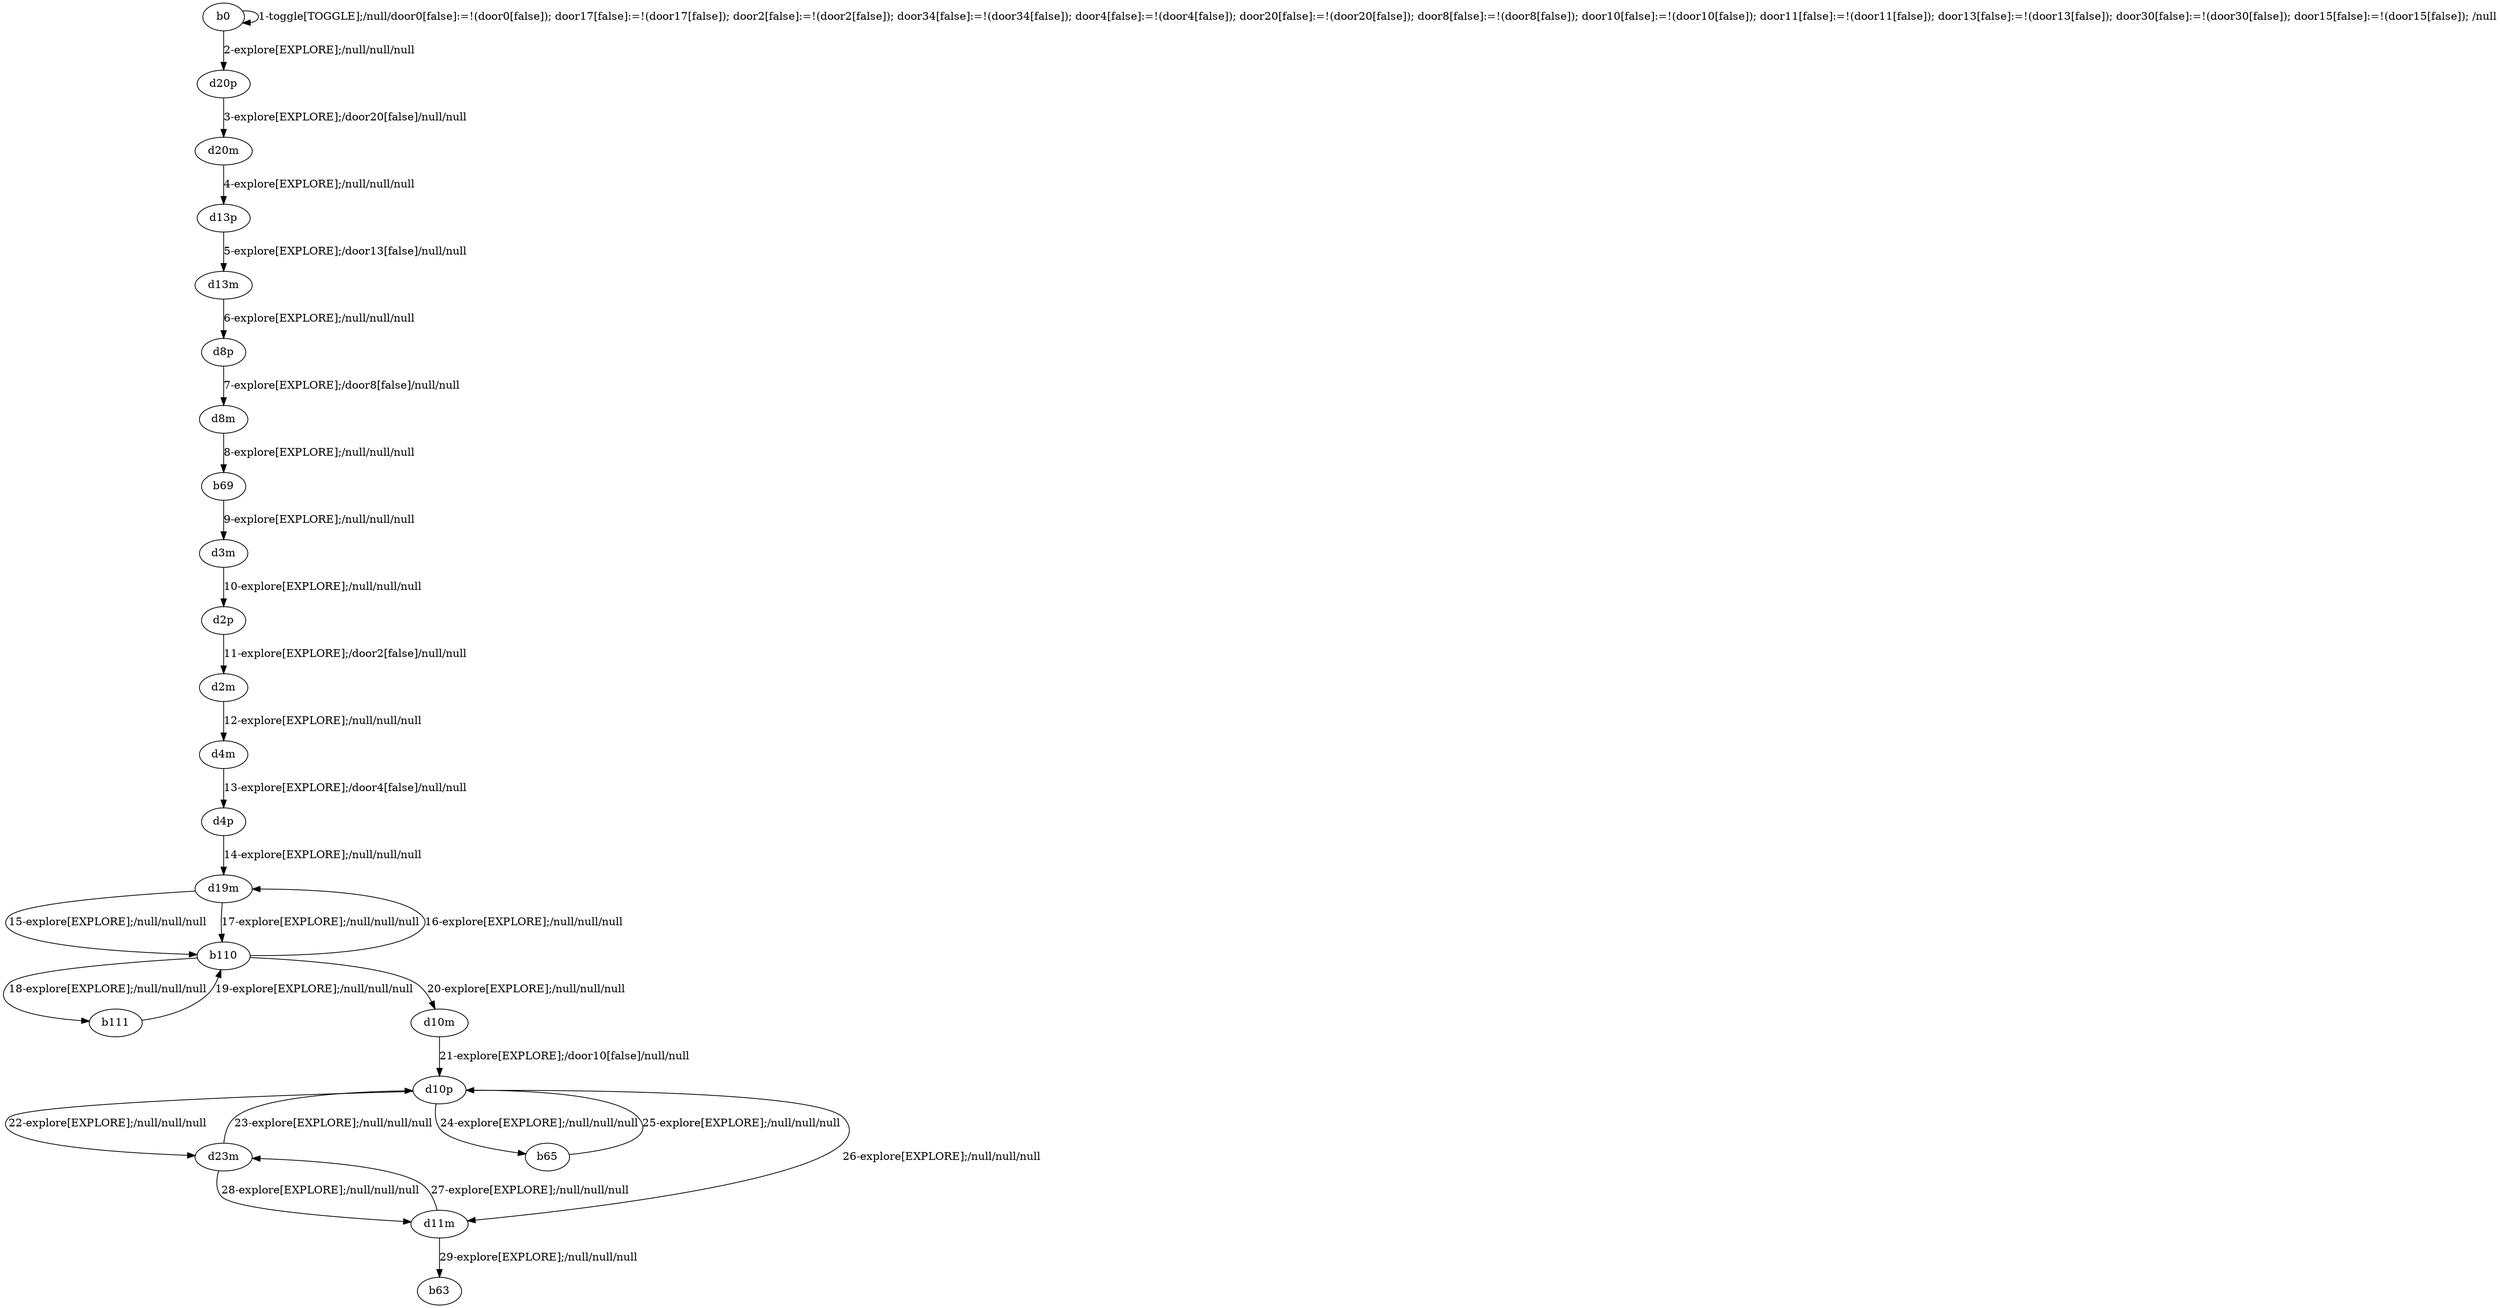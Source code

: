 # Total number of goals covered by this test: 2
# d11m --> b63
# d23m --> d11m

digraph g {
"b0" -> "b0" [label = "1-toggle[TOGGLE];/null/door0[false]:=!(door0[false]); door17[false]:=!(door17[false]); door2[false]:=!(door2[false]); door34[false]:=!(door34[false]); door4[false]:=!(door4[false]); door20[false]:=!(door20[false]); door8[false]:=!(door8[false]); door10[false]:=!(door10[false]); door11[false]:=!(door11[false]); door13[false]:=!(door13[false]); door30[false]:=!(door30[false]); door15[false]:=!(door15[false]); /null"];
"b0" -> "d20p" [label = "2-explore[EXPLORE];/null/null/null"];
"d20p" -> "d20m" [label = "3-explore[EXPLORE];/door20[false]/null/null"];
"d20m" -> "d13p" [label = "4-explore[EXPLORE];/null/null/null"];
"d13p" -> "d13m" [label = "5-explore[EXPLORE];/door13[false]/null/null"];
"d13m" -> "d8p" [label = "6-explore[EXPLORE];/null/null/null"];
"d8p" -> "d8m" [label = "7-explore[EXPLORE];/door8[false]/null/null"];
"d8m" -> "b69" [label = "8-explore[EXPLORE];/null/null/null"];
"b69" -> "d3m" [label = "9-explore[EXPLORE];/null/null/null"];
"d3m" -> "d2p" [label = "10-explore[EXPLORE];/null/null/null"];
"d2p" -> "d2m" [label = "11-explore[EXPLORE];/door2[false]/null/null"];
"d2m" -> "d4m" [label = "12-explore[EXPLORE];/null/null/null"];
"d4m" -> "d4p" [label = "13-explore[EXPLORE];/door4[false]/null/null"];
"d4p" -> "d19m" [label = "14-explore[EXPLORE];/null/null/null"];
"d19m" -> "b110" [label = "15-explore[EXPLORE];/null/null/null"];
"b110" -> "d19m" [label = "16-explore[EXPLORE];/null/null/null"];
"d19m" -> "b110" [label = "17-explore[EXPLORE];/null/null/null"];
"b110" -> "b111" [label = "18-explore[EXPLORE];/null/null/null"];
"b111" -> "b110" [label = "19-explore[EXPLORE];/null/null/null"];
"b110" -> "d10m" [label = "20-explore[EXPLORE];/null/null/null"];
"d10m" -> "d10p" [label = "21-explore[EXPLORE];/door10[false]/null/null"];
"d10p" -> "d23m" [label = "22-explore[EXPLORE];/null/null/null"];
"d23m" -> "d10p" [label = "23-explore[EXPLORE];/null/null/null"];
"d10p" -> "b65" [label = "24-explore[EXPLORE];/null/null/null"];
"b65" -> "d10p" [label = "25-explore[EXPLORE];/null/null/null"];
"d10p" -> "d11m" [label = "26-explore[EXPLORE];/null/null/null"];
"d11m" -> "d23m" [label = "27-explore[EXPLORE];/null/null/null"];
"d23m" -> "d11m" [label = "28-explore[EXPLORE];/null/null/null"];
"d11m" -> "b63" [label = "29-explore[EXPLORE];/null/null/null"];
}
